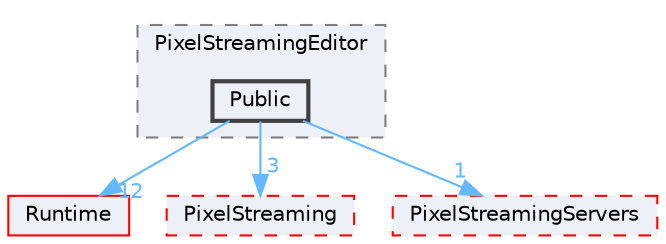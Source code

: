 digraph "Public"
{
 // INTERACTIVE_SVG=YES
 // LATEX_PDF_SIZE
  bgcolor="transparent";
  edge [fontname=Helvetica,fontsize=10,labelfontname=Helvetica,labelfontsize=10];
  node [fontname=Helvetica,fontsize=10,shape=box,height=0.2,width=0.4];
  compound=true
  subgraph clusterdir_dcfb0e04d79b56b391c38a6c51e2ebac {
    graph [ bgcolor="#edf0f7", pencolor="grey50", label="PixelStreamingEditor", fontname=Helvetica,fontsize=10 style="filled,dashed", URL="dir_dcfb0e04d79b56b391c38a6c51e2ebac.html",tooltip=""]
  dir_03f571a3cbf22240e1f14fff8213dbd3 [label="Public", fillcolor="#edf0f7", color="grey25", style="filled,bold", URL="dir_03f571a3cbf22240e1f14fff8213dbd3.html",tooltip=""];
  }
  dir_7536b172fbd480bfd146a1b1acd6856b [label="Runtime", fillcolor="#edf0f7", color="red", style="filled", URL="dir_7536b172fbd480bfd146a1b1acd6856b.html",tooltip=""];
  dir_b05422e79be6edb2d2b8903dd528c3ae [label="PixelStreaming", fillcolor="#edf0f7", color="red", style="filled,dashed", URL="dir_b05422e79be6edb2d2b8903dd528c3ae.html",tooltip=""];
  dir_cf043452b7ca796cd6ee367cdd5cd1f7 [label="PixelStreamingServers", fillcolor="#edf0f7", color="red", style="filled,dashed", URL="dir_cf043452b7ca796cd6ee367cdd5cd1f7.html",tooltip=""];
  dir_03f571a3cbf22240e1f14fff8213dbd3->dir_7536b172fbd480bfd146a1b1acd6856b [headlabel="12", labeldistance=1.5 headhref="dir_000840_000984.html" href="dir_000840_000984.html" color="steelblue1" fontcolor="steelblue1"];
  dir_03f571a3cbf22240e1f14fff8213dbd3->dir_b05422e79be6edb2d2b8903dd528c3ae [headlabel="3", labeldistance=1.5 headhref="dir_000840_000741.html" href="dir_000840_000741.html" color="steelblue1" fontcolor="steelblue1"];
  dir_03f571a3cbf22240e1f14fff8213dbd3->dir_cf043452b7ca796cd6ee367cdd5cd1f7 [headlabel="1", labeldistance=1.5 headhref="dir_000840_000756.html" href="dir_000840_000756.html" color="steelblue1" fontcolor="steelblue1"];
}

